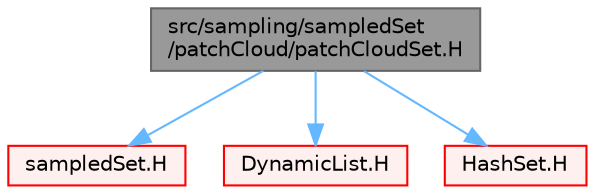 digraph "src/sampling/sampledSet/patchCloud/patchCloudSet.H"
{
 // LATEX_PDF_SIZE
  bgcolor="transparent";
  edge [fontname=Helvetica,fontsize=10,labelfontname=Helvetica,labelfontsize=10];
  node [fontname=Helvetica,fontsize=10,shape=box,height=0.2,width=0.4];
  Node1 [id="Node000001",label="src/sampling/sampledSet\l/patchCloud/patchCloudSet.H",height=0.2,width=0.4,color="gray40", fillcolor="grey60", style="filled", fontcolor="black",tooltip=" "];
  Node1 -> Node2 [id="edge1_Node000001_Node000002",color="steelblue1",style="solid",tooltip=" "];
  Node2 [id="Node000002",label="sampledSet.H",height=0.2,width=0.4,color="red", fillcolor="#FFF0F0", style="filled",URL="$sampledSet_8H.html",tooltip=" "];
  Node1 -> Node125 [id="edge2_Node000001_Node000125",color="steelblue1",style="solid",tooltip=" "];
  Node125 [id="Node000125",label="DynamicList.H",height=0.2,width=0.4,color="red", fillcolor="#FFF0F0", style="filled",URL="$DynamicList_8H.html",tooltip=" "];
  Node1 -> Node155 [id="edge3_Node000001_Node000155",color="steelblue1",style="solid",tooltip=" "];
  Node155 [id="Node000155",label="HashSet.H",height=0.2,width=0.4,color="red", fillcolor="#FFF0F0", style="filled",URL="$HashSet_8H.html",tooltip=" "];
}
